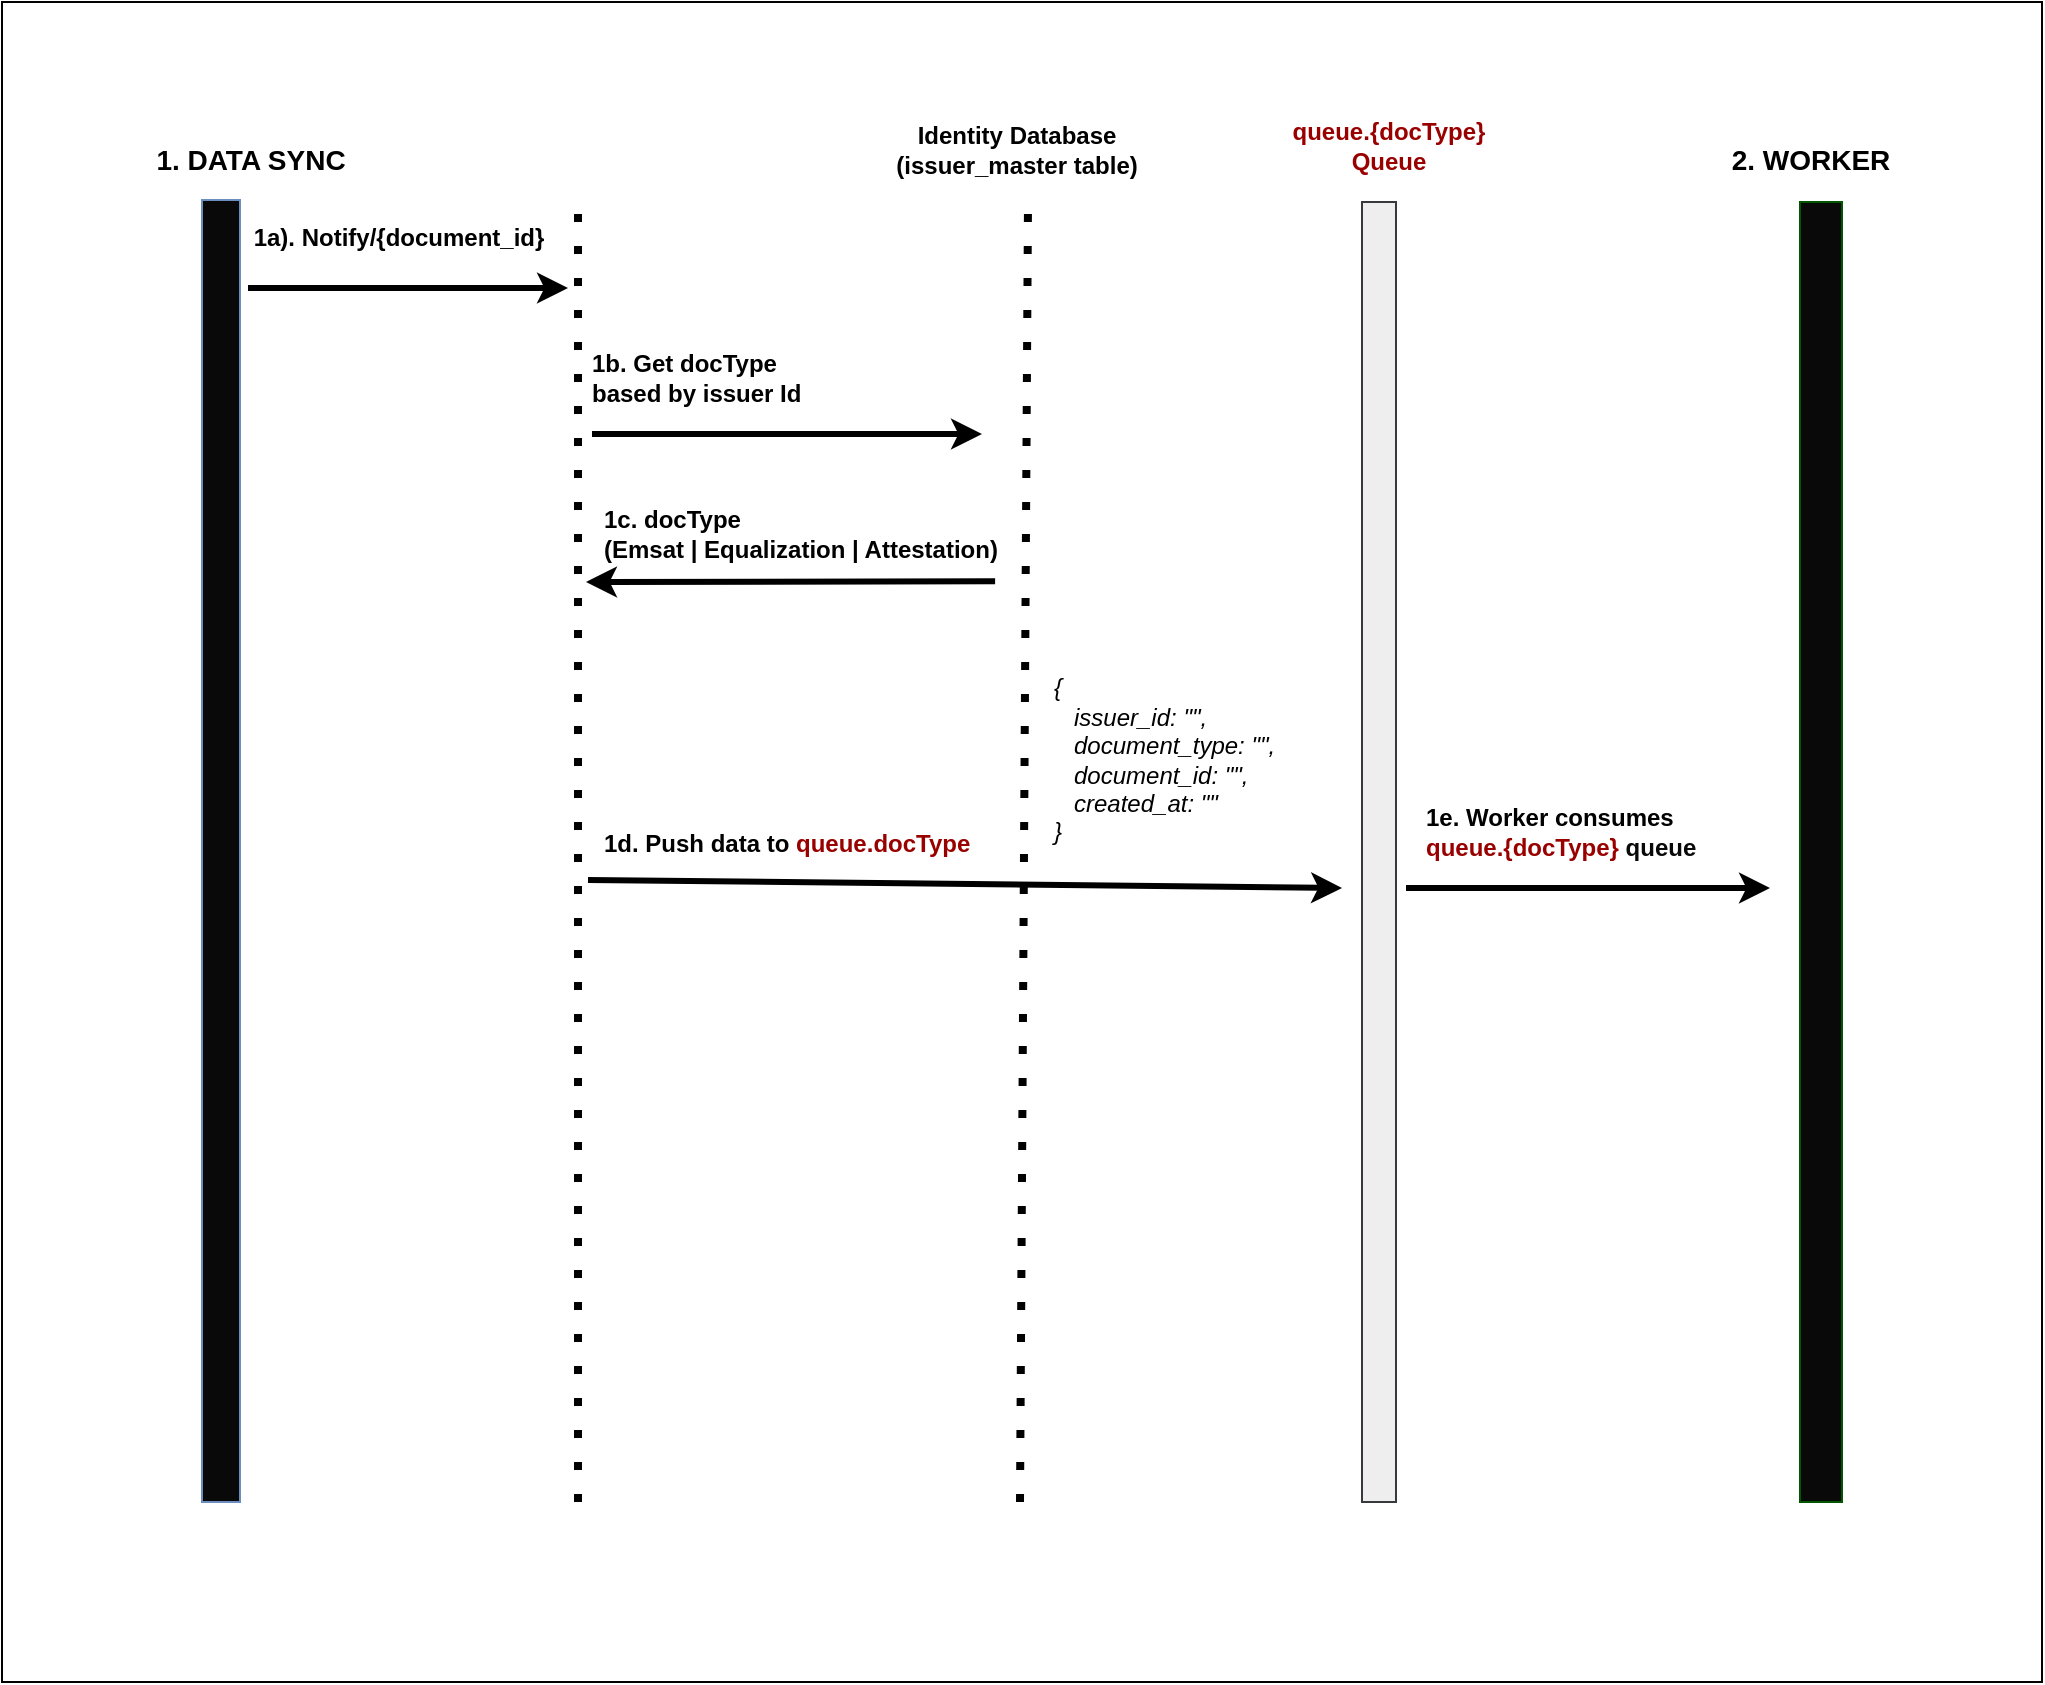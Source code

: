 <mxfile version="21.0.8" type="github">
  <diagram name="Page-1" id="JsxpykhvuXAEVMMo0_-0">
    <mxGraphModel dx="3093" dy="734" grid="1" gridSize="10" guides="1" tooltips="1" connect="1" arrows="1" fold="1" page="1" pageScale="1" pageWidth="850" pageHeight="1400" math="0" shadow="0">
      <root>
        <mxCell id="0" />
        <mxCell id="1" parent="0" />
        <mxCell id="gjMI0Btswknxfr7MLb-L-91" value="" style="rounded=0;whiteSpace=wrap;html=1;" vertex="1" parent="1">
          <mxGeometry x="-1220" y="170" width="1020" height="840" as="geometry" />
        </mxCell>
        <mxCell id="gjMI0Btswknxfr7MLb-L-94" value="" style="rounded=0;whiteSpace=wrap;html=1;fillColor=#eeeeee;strokeColor=#36393d;" vertex="1" parent="1">
          <mxGeometry x="-540" y="270" width="17" height="650" as="geometry" />
        </mxCell>
        <mxCell id="gjMI0Btswknxfr7MLb-L-95" value="" style="rounded=0;whiteSpace=wrap;html=1;fillColor=#09090A;strokeColor=#6c8ebf;" vertex="1" parent="1">
          <mxGeometry x="-1120" y="269" width="19" height="651" as="geometry" />
        </mxCell>
        <mxCell id="gjMI0Btswknxfr7MLb-L-96" value="1. DATA SYNC" style="text;html=1;align=center;verticalAlign=middle;resizable=0;points=[];autosize=1;strokeColor=none;fillColor=none;fontStyle=1;fontSize=14;" vertex="1" parent="1">
          <mxGeometry x="-1156" y="234" width="120" height="30" as="geometry" />
        </mxCell>
        <mxCell id="gjMI0Btswknxfr7MLb-L-97" value="" style="endArrow=classic;html=1;rounded=0;exitX=1;exitY=0.25;exitDx=0;exitDy=0;strokeWidth=3;" edge="1" parent="1">
          <mxGeometry width="50" height="50" relative="1" as="geometry">
            <mxPoint x="-1097" y="313.0" as="sourcePoint" />
            <mxPoint x="-937" y="313" as="targetPoint" />
          </mxGeometry>
        </mxCell>
        <mxCell id="gjMI0Btswknxfr7MLb-L-98" value="1a). Notify/{document_id}" style="text;html=1;align=center;verticalAlign=middle;resizable=0;points=[];autosize=1;strokeColor=none;fillColor=none;fontStyle=1;strokeWidth=3;" vertex="1" parent="1">
          <mxGeometry x="-1107" y="273" width="170" height="30" as="geometry" />
        </mxCell>
        <mxCell id="gjMI0Btswknxfr7MLb-L-99" value="&lt;b&gt;&lt;font color=&quot;#990000&quot;&gt;queue.{docType}&lt;br&gt;Queue&lt;br&gt;&lt;/font&gt;&lt;/b&gt;" style="text;html=1;align=center;verticalAlign=middle;resizable=0;points=[];autosize=1;strokeColor=none;fillColor=none;" vertex="1" parent="1">
          <mxGeometry x="-587.5" y="222" width="120" height="40" as="geometry" />
        </mxCell>
        <mxCell id="gjMI0Btswknxfr7MLb-L-117" value="" style="endArrow=none;dashed=1;html=1;dashPattern=1 3;strokeWidth=4;rounded=0;" edge="1" parent="1">
          <mxGeometry width="50" height="50" relative="1" as="geometry">
            <mxPoint x="-932" y="920" as="sourcePoint" />
            <mxPoint x="-932" y="265" as="targetPoint" />
          </mxGeometry>
        </mxCell>
        <mxCell id="gjMI0Btswknxfr7MLb-L-118" value="" style="endArrow=classic;html=1;rounded=0;exitX=1;exitY=0.25;exitDx=0;exitDy=0;strokeWidth=3;" edge="1" parent="1">
          <mxGeometry width="50" height="50" relative="1" as="geometry">
            <mxPoint x="-925" y="386" as="sourcePoint" />
            <mxPoint x="-730" y="386" as="targetPoint" />
          </mxGeometry>
        </mxCell>
        <mxCell id="gjMI0Btswknxfr7MLb-L-119" value="&lt;b&gt;1b. Get docType &lt;br&gt;based by issuer Id&lt;/b&gt;" style="text;html=1;align=left;verticalAlign=middle;resizable=0;points=[];autosize=1;strokeColor=none;fillColor=none;" vertex="1" parent="1">
          <mxGeometry x="-927" y="338" width="130" height="40" as="geometry" />
        </mxCell>
        <mxCell id="gjMI0Btswknxfr7MLb-L-120" value="" style="endArrow=none;dashed=1;html=1;dashPattern=1 3;strokeWidth=4;rounded=0;" edge="1" parent="1">
          <mxGeometry width="50" height="50" relative="1" as="geometry">
            <mxPoint x="-711" y="920" as="sourcePoint" />
            <mxPoint x="-707" y="270" as="targetPoint" />
          </mxGeometry>
        </mxCell>
        <mxCell id="gjMI0Btswknxfr7MLb-L-121" value="" style="endArrow=classic;html=1;rounded=0;exitX=0.898;exitY=1.091;exitDx=0;exitDy=0;exitPerimeter=0;strokeWidth=3;" edge="1" parent="1" source="gjMI0Btswknxfr7MLb-L-122">
          <mxGeometry width="50" height="50" relative="1" as="geometry">
            <mxPoint x="-740" y="460" as="sourcePoint" />
            <mxPoint x="-928" y="460" as="targetPoint" />
          </mxGeometry>
        </mxCell>
        <mxCell id="gjMI0Btswknxfr7MLb-L-122" value="1c. docType &lt;br&gt;(Emsat | Equalization | Attestation)&amp;nbsp;" style="text;html=1;align=left;verticalAlign=middle;resizable=0;points=[];autosize=1;strokeColor=none;fillColor=none;fontStyle=1" vertex="1" parent="1">
          <mxGeometry x="-921" y="416" width="220" height="40" as="geometry" />
        </mxCell>
        <mxCell id="gjMI0Btswknxfr7MLb-L-123" value="" style="endArrow=classic;html=1;rounded=0;exitX=1;exitY=0.25;exitDx=0;exitDy=0;strokeWidth=3;" edge="1" parent="1">
          <mxGeometry width="50" height="50" relative="1" as="geometry">
            <mxPoint x="-927" y="609" as="sourcePoint" />
            <mxPoint x="-550" y="613" as="targetPoint" />
          </mxGeometry>
        </mxCell>
        <mxCell id="gjMI0Btswknxfr7MLb-L-124" value="1d. Push data to &lt;font color=&quot;#990000&quot;&gt;queue.docType&lt;/font&gt;" style="text;html=1;align=left;verticalAlign=middle;resizable=0;points=[];autosize=1;strokeColor=none;fillColor=none;fontStyle=1" vertex="1" parent="1">
          <mxGeometry x="-921" y="576" width="210" height="30" as="geometry" />
        </mxCell>
        <mxCell id="gjMI0Btswknxfr7MLb-L-126" value="&lt;b&gt;Identity Database&lt;br&gt;(issuer_master table)&lt;br&gt;&lt;/b&gt;" style="text;html=1;align=center;verticalAlign=middle;resizable=0;points=[];autosize=1;strokeColor=none;fillColor=none;" vertex="1" parent="1">
          <mxGeometry x="-783" y="224" width="140" height="40" as="geometry" />
        </mxCell>
        <mxCell id="gjMI0Btswknxfr7MLb-L-127" value="&lt;i&gt;{&lt;br&gt;&amp;nbsp; &amp;nbsp;issuer_id: &quot;&quot;,&lt;br&gt;&amp;nbsp; &amp;nbsp;document_type: &quot;&quot;,&lt;br&gt;&amp;nbsp; &amp;nbsp;document_id: &quot;&quot;,&lt;br&gt;&amp;nbsp; &amp;nbsp;created_at: &quot;&quot;&amp;nbsp;&lt;br&gt;}&lt;/i&gt;" style="text;html=1;align=left;verticalAlign=middle;resizable=0;points=[];autosize=1;strokeColor=none;fillColor=none;" vertex="1" parent="1">
          <mxGeometry x="-696" y="499" width="130" height="100" as="geometry" />
        </mxCell>
        <mxCell id="gjMI0Btswknxfr7MLb-L-134" value="" style="rounded=0;whiteSpace=wrap;html=1;fillColor=#09090A;strokeColor=#005700;fontColor=#ffffff;" vertex="1" parent="1">
          <mxGeometry x="-321" y="270" width="21" height="650" as="geometry" />
        </mxCell>
        <mxCell id="gjMI0Btswknxfr7MLb-L-135" value="&lt;b style=&quot;font-size: 14px;&quot;&gt;2. WORKER&lt;/b&gt;" style="text;html=1;align=center;verticalAlign=middle;resizable=0;points=[];autosize=1;strokeColor=none;fillColor=none;fontSize=14;" vertex="1" parent="1">
          <mxGeometry x="-366.5" y="234" width="100" height="30" as="geometry" />
        </mxCell>
        <mxCell id="gjMI0Btswknxfr7MLb-L-167" value="" style="endArrow=classic;html=1;rounded=0;exitX=1;exitY=0.25;exitDx=0;exitDy=0;strokeWidth=3;" edge="1" parent="1">
          <mxGeometry width="50" height="50" relative="1" as="geometry">
            <mxPoint x="-518" y="613" as="sourcePoint" />
            <mxPoint x="-336" y="613" as="targetPoint" />
          </mxGeometry>
        </mxCell>
        <mxCell id="gjMI0Btswknxfr7MLb-L-168" value="1e. Worker consumes&amp;nbsp;&lt;br&gt;&lt;font color=&quot;#990000&quot;&gt;queue.{docType}&amp;nbsp;&lt;/font&gt;&lt;font color=&quot;#09090a&quot;&gt;queue&lt;/font&gt;" style="text;html=1;align=left;verticalAlign=middle;resizable=0;points=[];autosize=1;strokeColor=none;fillColor=none;fontStyle=1" vertex="1" parent="1">
          <mxGeometry x="-510" y="565" width="160" height="40" as="geometry" />
        </mxCell>
      </root>
    </mxGraphModel>
  </diagram>
</mxfile>
